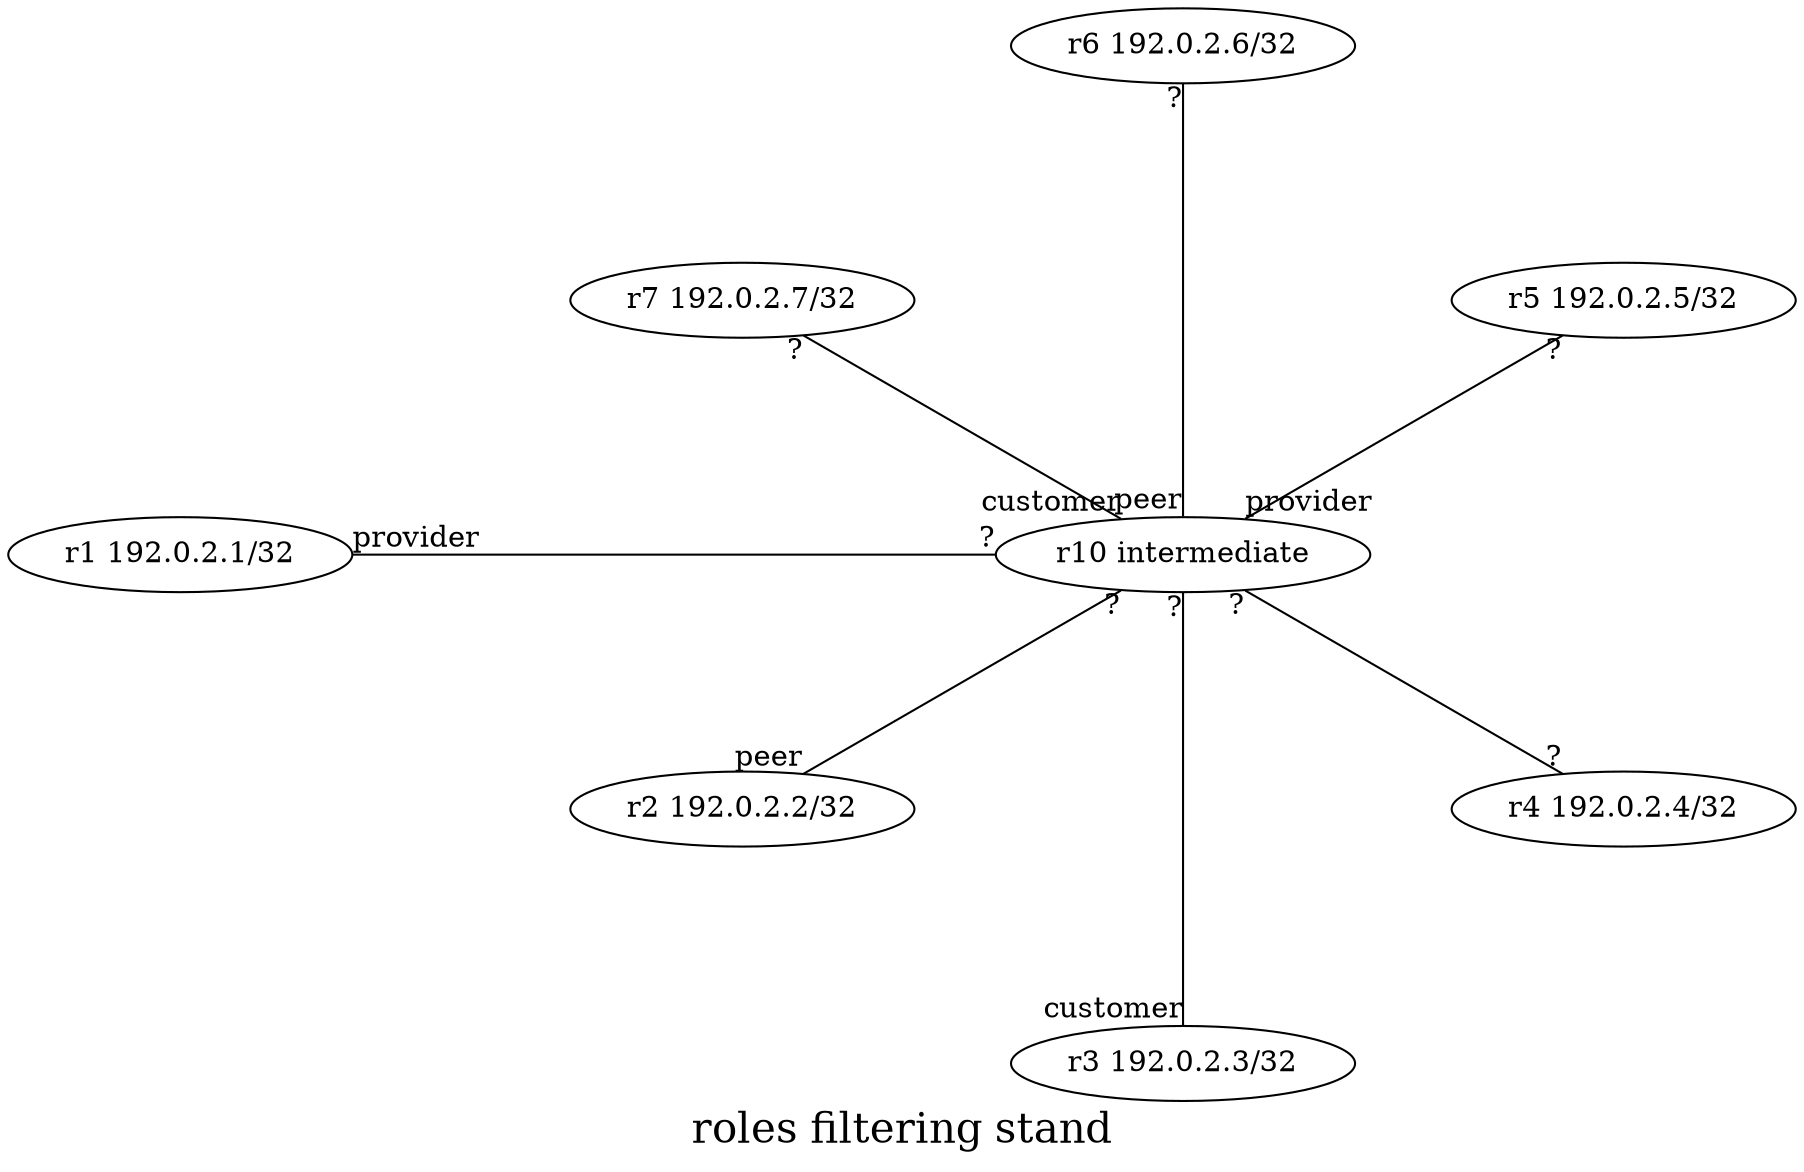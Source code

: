 graph roles_filtering_stand {
    layout="circo"
    label="roles filtering stand"
    fontsize="20"

    r1  [label="r1 192.0.2.1/32"];
    r2  [label="r2 192.0.2.2/32"];
    r3  [label="r3 192.0.2.3/32"];
    r4  [label="r4 192.0.2.4/32"];
    r5  [label="r5 192.0.2.5/32"];
    r6  [label="r6 192.0.2.6/32"];
    r7  [label="r7 192.0.2.7/32"];
    r10 [label="r10 intermediate"];
    r10 -- r1 [headlabel="provider", taillabel="?"];
    r10 -- r2 [headlabel="peer", taillabel="?"];
    r10 -- r3 [headlabel="customer", taillabel="?"];
    r10 -- r4 [headlabel="?", taillabel="?"];
    r10 -- r5 [headlabel="?", taillabel="provider"];
    r10 -- r6 [headlabel="?", taillabel="peer"];
    r10 -- r7 [headlabel="?", taillabel="customer"];
}

